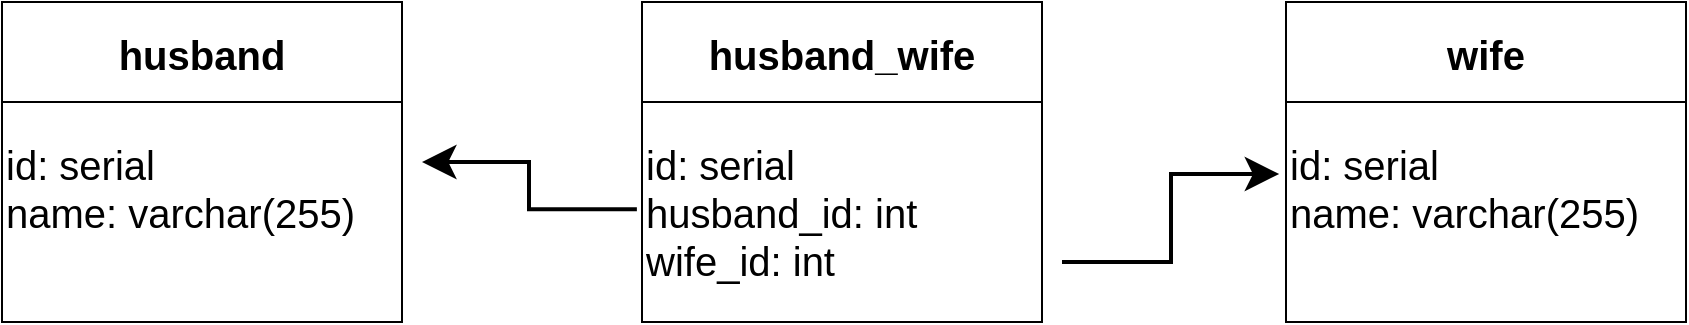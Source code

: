 <mxfile version="20.3.7" type="device"><diagram id="kgpKYQtTHZ0yAKxKKP6v" name="Page-1"><mxGraphModel dx="1672" dy="934" grid="1" gridSize="10" guides="1" tooltips="1" connect="1" arrows="1" fold="1" page="1" pageScale="1" pageWidth="291" pageHeight="413" math="0" shadow="0"><root><mxCell id="0"/><mxCell id="1" parent="0"/><mxCell id="TncPSOZMiZMSfsYLTRfY-2" value="husband" style="swimlane;startSize=50;fontSize=20;" vertex="1" parent="1"><mxGeometry x="160" y="120" width="200" height="160" as="geometry"/></mxCell><mxCell id="TncPSOZMiZMSfsYLTRfY-13" value="&lt;font style=&quot;font-size: 20px;&quot;&gt;id: serial&lt;br&gt;name: varchar(255)&lt;br&gt;&lt;br&gt;&lt;/font&gt;" style="text;html=1;align=left;verticalAlign=middle;resizable=0;points=[];autosize=1;strokeColor=none;fillColor=none;fontSize=14;" vertex="1" parent="TncPSOZMiZMSfsYLTRfY-2"><mxGeometry y="60" width="200" height="90" as="geometry"/></mxCell><mxCell id="TncPSOZMiZMSfsYLTRfY-4" value="husband_wife" style="swimlane;startSize=50;fontSize=20;" vertex="1" parent="1"><mxGeometry x="480" y="120" width="200" height="160" as="geometry"/></mxCell><mxCell id="TncPSOZMiZMSfsYLTRfY-5" value="&lt;font style=&quot;font-size: 20px;&quot;&gt;id: serial&lt;br&gt;husband_id: int&lt;br&gt;wife_id: int&lt;br&gt;&lt;/font&gt;" style="text;html=1;align=left;verticalAlign=middle;resizable=0;points=[];autosize=1;strokeColor=none;fillColor=none;fontSize=14;" vertex="1" parent="TncPSOZMiZMSfsYLTRfY-4"><mxGeometry y="60" width="160" height="90" as="geometry"/></mxCell><mxCell id="TncPSOZMiZMSfsYLTRfY-9" value="" style="edgeStyle=elbowEdgeStyle;elbow=horizontal;endArrow=classic;html=1;rounded=0;fontSize=20;strokeWidth=2;endSize=11;exitX=-0.016;exitY=0.485;exitDx=0;exitDy=0;exitPerimeter=0;" edge="1" parent="1" source="TncPSOZMiZMSfsYLTRfY-5"><mxGeometry width="50" height="50" relative="1" as="geometry"><mxPoint x="470" y="240" as="sourcePoint"/><mxPoint x="370" y="200" as="targetPoint"/></mxGeometry></mxCell><mxCell id="TncPSOZMiZMSfsYLTRfY-10" value="wife" style="swimlane;startSize=50;fontSize=20;" vertex="1" parent="1"><mxGeometry x="802" y="120" width="200" height="160" as="geometry"/></mxCell><mxCell id="TncPSOZMiZMSfsYLTRfY-11" value="&lt;font style=&quot;font-size: 20px;&quot;&gt;id: serial&lt;br&gt;name: varchar(255)&lt;br&gt;&lt;br&gt;&lt;/font&gt;" style="text;html=1;align=left;verticalAlign=middle;resizable=0;points=[];autosize=1;strokeColor=none;fillColor=none;fontSize=14;" vertex="1" parent="TncPSOZMiZMSfsYLTRfY-10"><mxGeometry y="60" width="200" height="90" as="geometry"/></mxCell><mxCell id="TncPSOZMiZMSfsYLTRfY-12" value="" style="edgeStyle=elbowEdgeStyle;elbow=horizontal;endArrow=classic;html=1;rounded=0;fontSize=20;strokeWidth=2;endSize=11;entryX=-0.017;entryY=0.289;entryDx=0;entryDy=0;entryPerimeter=0;" edge="1" parent="1" target="TncPSOZMiZMSfsYLTRfY-11"><mxGeometry width="50" height="50" relative="1" as="geometry"><mxPoint x="690" y="250" as="sourcePoint"/><mxPoint x="790" y="190" as="targetPoint"/></mxGeometry></mxCell></root></mxGraphModel></diagram></mxfile>